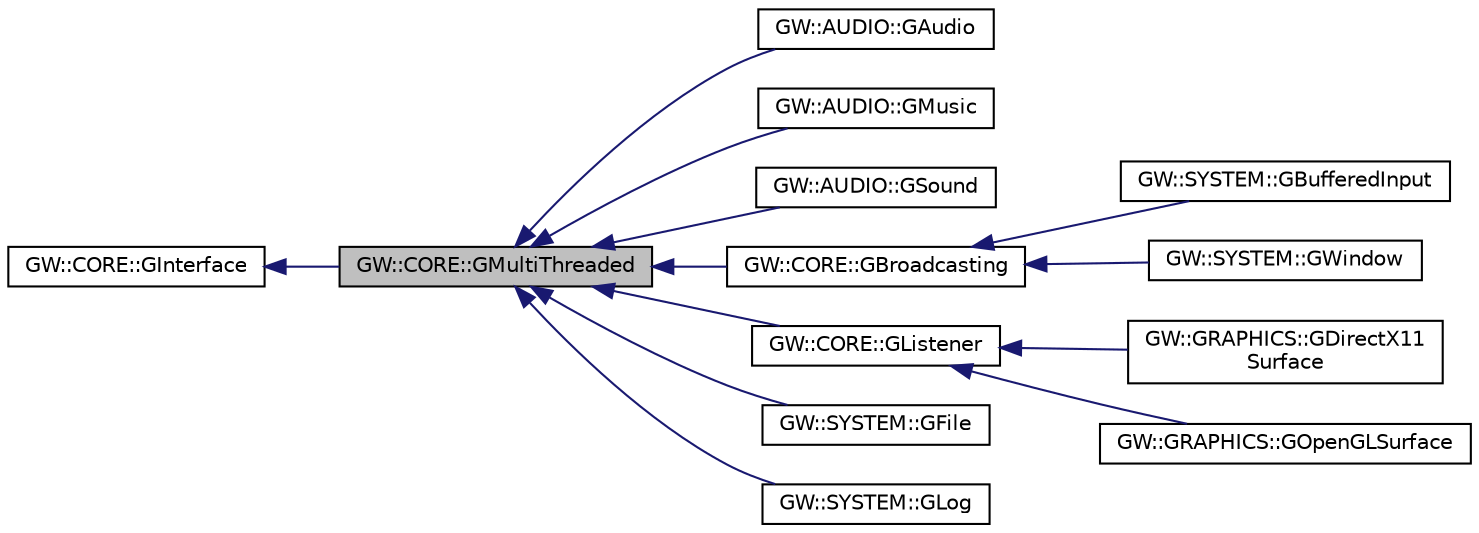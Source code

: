 digraph "GW::CORE::GMultiThreaded"
{
  edge [fontname="Helvetica",fontsize="10",labelfontname="Helvetica",labelfontsize="10"];
  node [fontname="Helvetica",fontsize="10",shape=record];
  rankdir="LR";
  Node0 [label="GW::CORE::GMultiThreaded",height=0.2,width=0.4,color="black", fillcolor="grey75", style="filled", fontcolor="black"];
  Node1 -> Node0 [dir="back",color="midnightblue",fontsize="10",style="solid"];
  Node1 [label="GW::CORE::GInterface",height=0.2,width=0.4,color="black", fillcolor="white", style="filled",URL="$classGW_1_1CORE_1_1GInterface.html",tooltip="Base interface all Gateware interfaces must support at a minimum. "];
  Node0 -> Node2 [dir="back",color="midnightblue",fontsize="10",style="solid"];
  Node2 [label="GW::AUDIO::GAudio",height=0.2,width=0.4,color="black", fillcolor="white", style="filled",URL="$classGW_1_1AUDIO_1_1GAudio.html"];
  Node0 -> Node3 [dir="back",color="midnightblue",fontsize="10",style="solid"];
  Node3 [label="GW::AUDIO::GMusic",height=0.2,width=0.4,color="black", fillcolor="white", style="filled",URL="$classGW_1_1AUDIO_1_1GMusic.html"];
  Node0 -> Node4 [dir="back",color="midnightblue",fontsize="10",style="solid"];
  Node4 [label="GW::AUDIO::GSound",height=0.2,width=0.4,color="black", fillcolor="white", style="filled",URL="$classGW_1_1AUDIO_1_1GSound.html"];
  Node0 -> Node5 [dir="back",color="midnightblue",fontsize="10",style="solid"];
  Node5 [label="GW::CORE::GBroadcasting",height=0.2,width=0.4,color="black", fillcolor="white", style="filled",URL="$classGW_1_1CORE_1_1GBroadcasting.html",tooltip="The GBroadcasting Interface is capable of registering & deregistering GListener interfaces. "];
  Node5 -> Node6 [dir="back",color="midnightblue",fontsize="10",style="solid"];
  Node6 [label="GW::SYSTEM::GBufferedInput",height=0.2,width=0.4,color="black", fillcolor="white", style="filled",URL="$classGW_1_1SYSTEM_1_1GBufferedInput.html",tooltip="A Multi-threaded buffered input library. "];
  Node5 -> Node7 [dir="back",color="midnightblue",fontsize="10",style="solid"];
  Node7 [label="GW::SYSTEM::GWindow",height=0.2,width=0.4,color="black", fillcolor="white", style="filled",URL="$classGW_1_1SYSTEM_1_1GWindow.html",tooltip="A thread-safe window creation and management library. "];
  Node0 -> Node8 [dir="back",color="midnightblue",fontsize="10",style="solid"];
  Node8 [label="GW::CORE::GListener",height=0.2,width=0.4,color="black", fillcolor="white", style="filled",URL="$classGW_1_1CORE_1_1GListener.html",tooltip="A GListener Interface may be registered with a GBroadcaster interface to receive event notifications..."];
  Node8 -> Node9 [dir="back",color="midnightblue",fontsize="10",style="solid"];
  Node9 [label="GW::GRAPHICS::GDirectX11\lSurface",height=0.2,width=0.4,color="black", fillcolor="white", style="filled",URL="$classGW_1_1GRAPHICS_1_1GDirectX11Surface.html",tooltip="A library used to initialize, create, and manage a DirectX11 rendering context. "];
  Node8 -> Node10 [dir="back",color="midnightblue",fontsize="10",style="solid"];
  Node10 [label="GW::GRAPHICS::GOpenGLSurface",height=0.2,width=0.4,color="black", fillcolor="white", style="filled",URL="$classGW_1_1GRAPHICS_1_1GOpenGLSurface.html",tooltip="A library used to initialize, create, and manage an OpenGL rendering context. "];
  Node0 -> Node11 [dir="back",color="midnightblue",fontsize="10",style="solid"];
  Node11 [label="GW::SYSTEM::GFile",height=0.2,width=0.4,color="black", fillcolor="white", style="filled",URL="$classGW_1_1SYSTEM_1_1GFile.html",tooltip="Cross platform FileIO/Directory handling. "];
  Node0 -> Node12 [dir="back",color="midnightblue",fontsize="10",style="solid"];
  Node12 [label="GW::SYSTEM::GLog",height=0.2,width=0.4,color="black", fillcolor="white", style="filled",URL="$classGW_1_1SYSTEM_1_1GLog.html",tooltip="Cross platform threadsafe logger. "];
}
